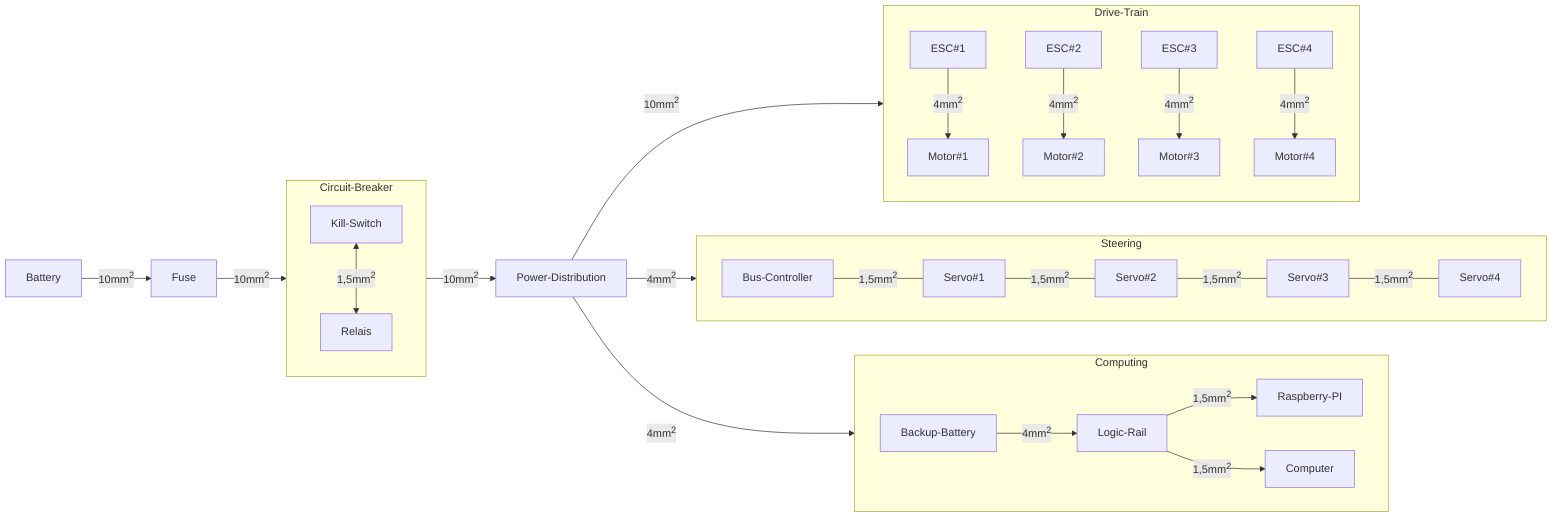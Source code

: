 ---
titel: Wiring Diagram
---

graph LR

subgraph Circuit-Breaker
    direction TB
    Kill-Switch <--> |1,5mm<sup>2| Relais
end


subgraph Drive-Train
    direction TB
    ESC#1 --> |4mm<sup>2| Motor#1
    ESC#2 --> |4mm<sup>2| Motor#2
    ESC#3 --> |4mm<sup>2| Motor#3
    ESC#4 --> |4mm<sup>2| Motor#4
end

subgraph Steering
    direction LR
    Bus-Controller 
    --- |1,5mm<sup>2| Servo#1 ---
    |1,5mm<sup>2| Servo#2 ---
    |1,5mm<sup>2| Servo#3 ---
    |1,5mm<sup>2| Servo#4
end

subgraph Computing
    direction LR
    Backup-Battery --> |4mm<sup>2| Logic-Rail --> |1,5mm<sup>2| Raspberry-PI & Computer
end

Battery --> |10mm<sup>2| Fuse --> |10mm<sup>2|Circuit-Breaker --> |10mm<sup>2| Power-Distribution 
Power-Distribution --> |10mm<sup>2| Drive-Train
Power-Distribution --> |4mm<sup>2| Steering
Power-Distribution --> |4mm<sup>2| Computing